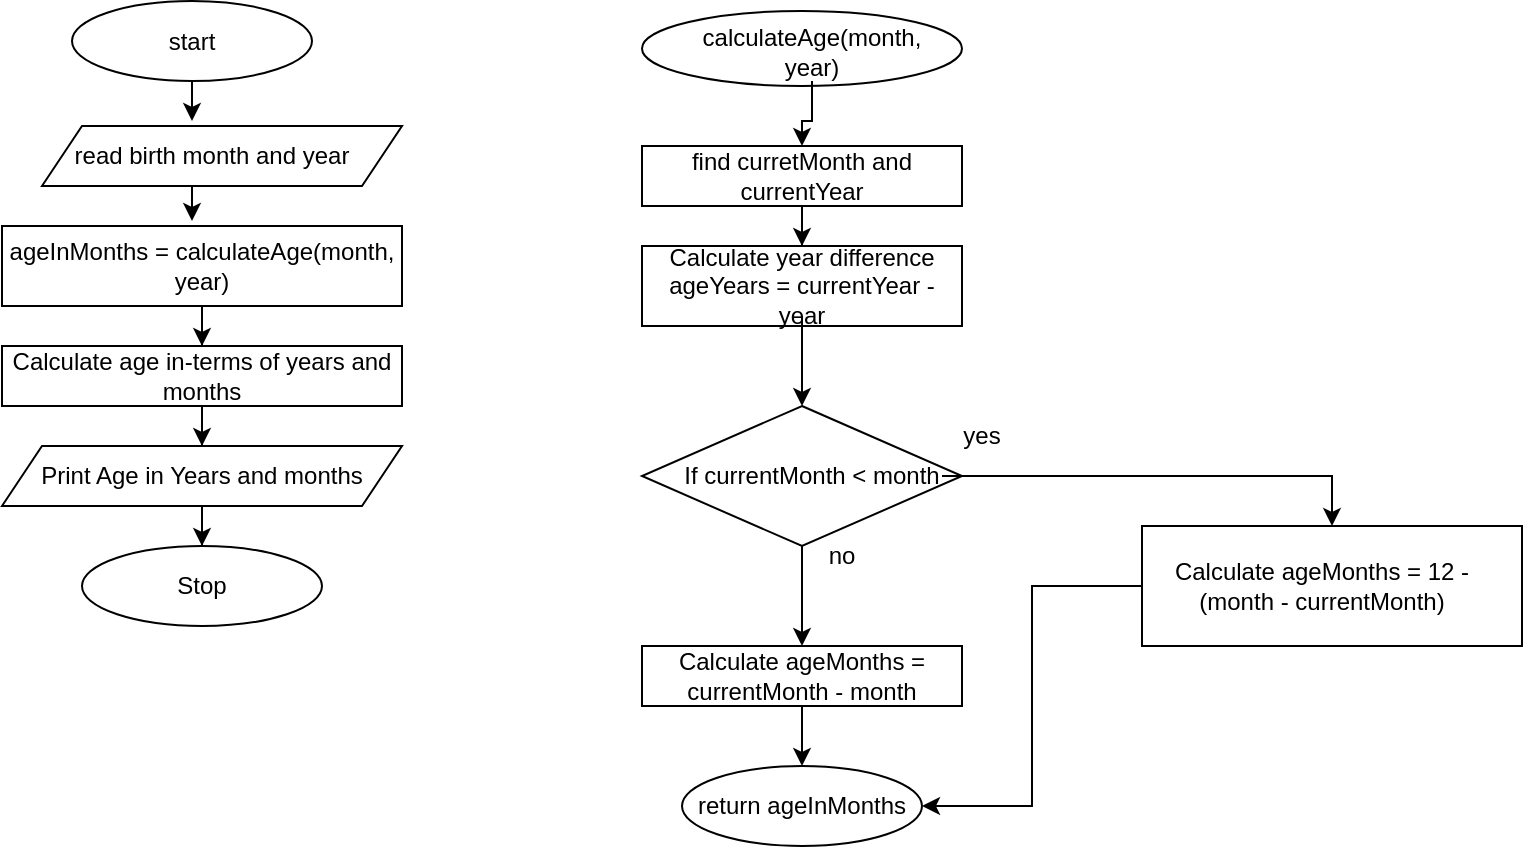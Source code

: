 <mxfile version="21.3.8" type="github">
  <diagram name="Page-1" id="MgAoKnOKzoxOZ9j7WaKY">
    <mxGraphModel dx="507" dy="514" grid="1" gridSize="10" guides="1" tooltips="1" connect="1" arrows="1" fold="1" page="1" pageScale="1" pageWidth="850" pageHeight="1100" math="0" shadow="0">
      <root>
        <mxCell id="0" />
        <mxCell id="1" parent="0" />
        <mxCell id="nP_C0W4jI41Hq3QPvPZp-4" value="" style="edgeStyle=orthogonalEdgeStyle;rounded=0;orthogonalLoop=1;jettySize=auto;html=1;" edge="1" parent="1" source="nP_C0W4jI41Hq3QPvPZp-1">
          <mxGeometry relative="1" as="geometry">
            <mxPoint x="135" y="97.5" as="targetPoint" />
          </mxGeometry>
        </mxCell>
        <mxCell id="nP_C0W4jI41Hq3QPvPZp-1" value="" style="ellipse;whiteSpace=wrap;html=1;" vertex="1" parent="1">
          <mxGeometry x="75" y="37.5" width="120" height="40" as="geometry" />
        </mxCell>
        <mxCell id="nP_C0W4jI41Hq3QPvPZp-2" value="start" style="text;html=1;strokeColor=none;fillColor=none;align=center;verticalAlign=middle;whiteSpace=wrap;rounded=0;" vertex="1" parent="1">
          <mxGeometry x="105" y="42.5" width="60" height="30" as="geometry" />
        </mxCell>
        <mxCell id="nP_C0W4jI41Hq3QPvPZp-7" value="" style="edgeStyle=orthogonalEdgeStyle;rounded=0;orthogonalLoop=1;jettySize=auto;html=1;" edge="1" parent="1">
          <mxGeometry relative="1" as="geometry">
            <mxPoint x="135" y="127.5" as="sourcePoint" />
            <mxPoint x="135" y="147.5" as="targetPoint" />
          </mxGeometry>
        </mxCell>
        <mxCell id="nP_C0W4jI41Hq3QPvPZp-3" value="" style="shape=parallelogram;perimeter=parallelogramPerimeter;whiteSpace=wrap;html=1;fixedSize=1;" vertex="1" parent="1">
          <mxGeometry x="60" y="100" width="180" height="30" as="geometry" />
        </mxCell>
        <mxCell id="nP_C0W4jI41Hq3QPvPZp-5" value="read birth month and year" style="text;html=1;strokeColor=none;fillColor=none;align=center;verticalAlign=middle;whiteSpace=wrap;rounded=0;" vertex="1" parent="1">
          <mxGeometry x="70" y="100" width="150" height="30" as="geometry" />
        </mxCell>
        <mxCell id="nP_C0W4jI41Hq3QPvPZp-6" value="" style="whiteSpace=wrap;html=1;" vertex="1" parent="1">
          <mxGeometry x="40" y="150" width="200" height="40" as="geometry" />
        </mxCell>
        <mxCell id="nP_C0W4jI41Hq3QPvPZp-11" value="" style="edgeStyle=orthogonalEdgeStyle;rounded=0;orthogonalLoop=1;jettySize=auto;html=1;" edge="1" parent="1" source="nP_C0W4jI41Hq3QPvPZp-8" target="nP_C0W4jI41Hq3QPvPZp-10">
          <mxGeometry relative="1" as="geometry" />
        </mxCell>
        <mxCell id="nP_C0W4jI41Hq3QPvPZp-8" value="ageInMonths = calculateAge(month, year)" style="text;html=1;strokeColor=none;fillColor=none;align=center;verticalAlign=middle;whiteSpace=wrap;rounded=0;" vertex="1" parent="1">
          <mxGeometry x="40" y="150" width="200" height="40" as="geometry" />
        </mxCell>
        <mxCell id="nP_C0W4jI41Hq3QPvPZp-10" value="" style="whiteSpace=wrap;html=1;" vertex="1" parent="1">
          <mxGeometry x="40" y="210" width="200" height="30" as="geometry" />
        </mxCell>
        <mxCell id="nP_C0W4jI41Hq3QPvPZp-14" value="" style="edgeStyle=orthogonalEdgeStyle;rounded=0;orthogonalLoop=1;jettySize=auto;html=1;" edge="1" parent="1" source="nP_C0W4jI41Hq3QPvPZp-12" target="nP_C0W4jI41Hq3QPvPZp-13">
          <mxGeometry relative="1" as="geometry" />
        </mxCell>
        <mxCell id="nP_C0W4jI41Hq3QPvPZp-12" value="Calculate age in-terms of years and months" style="text;html=1;strokeColor=none;fillColor=none;align=center;verticalAlign=middle;whiteSpace=wrap;rounded=0;" vertex="1" parent="1">
          <mxGeometry x="40" y="210" width="200" height="30" as="geometry" />
        </mxCell>
        <mxCell id="nP_C0W4jI41Hq3QPvPZp-13" value="" style="shape=parallelogram;perimeter=parallelogramPerimeter;whiteSpace=wrap;html=1;fixedSize=1;" vertex="1" parent="1">
          <mxGeometry x="40" y="260" width="200" height="30" as="geometry" />
        </mxCell>
        <mxCell id="nP_C0W4jI41Hq3QPvPZp-17" value="" style="edgeStyle=orthogonalEdgeStyle;rounded=0;orthogonalLoop=1;jettySize=auto;html=1;" edge="1" parent="1" source="nP_C0W4jI41Hq3QPvPZp-15" target="nP_C0W4jI41Hq3QPvPZp-16">
          <mxGeometry relative="1" as="geometry" />
        </mxCell>
        <mxCell id="nP_C0W4jI41Hq3QPvPZp-15" value="Print Age in Years and months" style="text;html=1;strokeColor=none;fillColor=none;align=center;verticalAlign=middle;whiteSpace=wrap;rounded=0;" vertex="1" parent="1">
          <mxGeometry x="50" y="260" width="180" height="30" as="geometry" />
        </mxCell>
        <mxCell id="nP_C0W4jI41Hq3QPvPZp-16" value="" style="ellipse;whiteSpace=wrap;html=1;" vertex="1" parent="1">
          <mxGeometry x="80" y="310" width="120" height="40" as="geometry" />
        </mxCell>
        <mxCell id="nP_C0W4jI41Hq3QPvPZp-18" value="Stop" style="text;html=1;strokeColor=none;fillColor=none;align=center;verticalAlign=middle;whiteSpace=wrap;rounded=0;" vertex="1" parent="1">
          <mxGeometry x="110" y="315" width="60" height="30" as="geometry" />
        </mxCell>
        <mxCell id="nP_C0W4jI41Hq3QPvPZp-19" value="" style="ellipse;whiteSpace=wrap;html=1;" vertex="1" parent="1">
          <mxGeometry x="360" y="42.5" width="160" height="37.5" as="geometry" />
        </mxCell>
        <mxCell id="nP_C0W4jI41Hq3QPvPZp-20" value="" style="rounded=0;whiteSpace=wrap;html=1;" vertex="1" parent="1">
          <mxGeometry x="360" y="110" width="160" height="30" as="geometry" />
        </mxCell>
        <mxCell id="nP_C0W4jI41Hq3QPvPZp-22" value="" style="edgeStyle=orthogonalEdgeStyle;rounded=0;orthogonalLoop=1;jettySize=auto;html=1;" edge="1" parent="1" source="nP_C0W4jI41Hq3QPvPZp-21" target="nP_C0W4jI41Hq3QPvPZp-20">
          <mxGeometry relative="1" as="geometry" />
        </mxCell>
        <mxCell id="nP_C0W4jI41Hq3QPvPZp-21" value="calculateAge(month, year)" style="text;html=1;strokeColor=none;fillColor=none;align=center;verticalAlign=middle;whiteSpace=wrap;rounded=0;" vertex="1" parent="1">
          <mxGeometry x="380" y="47.5" width="130" height="30" as="geometry" />
        </mxCell>
        <mxCell id="nP_C0W4jI41Hq3QPvPZp-25" value="" style="edgeStyle=orthogonalEdgeStyle;rounded=0;orthogonalLoop=1;jettySize=auto;html=1;" edge="1" parent="1" source="nP_C0W4jI41Hq3QPvPZp-23" target="nP_C0W4jI41Hq3QPvPZp-24">
          <mxGeometry relative="1" as="geometry" />
        </mxCell>
        <mxCell id="nP_C0W4jI41Hq3QPvPZp-23" value="find curretMonth and currentYear" style="text;html=1;strokeColor=none;fillColor=none;align=center;verticalAlign=middle;whiteSpace=wrap;rounded=0;" vertex="1" parent="1">
          <mxGeometry x="360" y="110" width="160" height="30" as="geometry" />
        </mxCell>
        <mxCell id="nP_C0W4jI41Hq3QPvPZp-24" value="" style="whiteSpace=wrap;html=1;" vertex="1" parent="1">
          <mxGeometry x="360" y="160" width="160" height="40" as="geometry" />
        </mxCell>
        <mxCell id="nP_C0W4jI41Hq3QPvPZp-28" value="" style="edgeStyle=orthogonalEdgeStyle;rounded=0;orthogonalLoop=1;jettySize=auto;html=1;" edge="1" parent="1" source="nP_C0W4jI41Hq3QPvPZp-26" target="nP_C0W4jI41Hq3QPvPZp-27">
          <mxGeometry relative="1" as="geometry" />
        </mxCell>
        <mxCell id="nP_C0W4jI41Hq3QPvPZp-26" value="Calculate year difference ageYears = currentYear - year" style="text;html=1;strokeColor=none;fillColor=none;align=center;verticalAlign=middle;whiteSpace=wrap;rounded=0;" vertex="1" parent="1">
          <mxGeometry x="360" y="165" width="160" height="30" as="geometry" />
        </mxCell>
        <mxCell id="nP_C0W4jI41Hq3QPvPZp-33" value="" style="edgeStyle=orthogonalEdgeStyle;rounded=0;orthogonalLoop=1;jettySize=auto;html=1;" edge="1" parent="1" source="nP_C0W4jI41Hq3QPvPZp-27" target="nP_C0W4jI41Hq3QPvPZp-32">
          <mxGeometry relative="1" as="geometry" />
        </mxCell>
        <mxCell id="nP_C0W4jI41Hq3QPvPZp-27" value="" style="rhombus;whiteSpace=wrap;html=1;" vertex="1" parent="1">
          <mxGeometry x="360" y="240" width="160" height="70" as="geometry" />
        </mxCell>
        <mxCell id="nP_C0W4jI41Hq3QPvPZp-45" style="edgeStyle=orthogonalEdgeStyle;rounded=0;orthogonalLoop=1;jettySize=auto;html=1;entryX=0.5;entryY=0;entryDx=0;entryDy=0;" edge="1" parent="1" source="nP_C0W4jI41Hq3QPvPZp-29" target="nP_C0W4jI41Hq3QPvPZp-38">
          <mxGeometry relative="1" as="geometry" />
        </mxCell>
        <mxCell id="nP_C0W4jI41Hq3QPvPZp-29" value="If currentMonth &amp;lt; month" style="text;html=1;strokeColor=none;fillColor=none;align=center;verticalAlign=middle;whiteSpace=wrap;rounded=0;" vertex="1" parent="1">
          <mxGeometry x="380" y="260" width="130" height="30" as="geometry" />
        </mxCell>
        <mxCell id="nP_C0W4jI41Hq3QPvPZp-30" value="yes" style="text;html=1;strokeColor=none;fillColor=none;align=center;verticalAlign=middle;whiteSpace=wrap;rounded=0;" vertex="1" parent="1">
          <mxGeometry x="500" y="240" width="60" height="30" as="geometry" />
        </mxCell>
        <mxCell id="nP_C0W4jI41Hq3QPvPZp-31" value="no" style="text;html=1;strokeColor=none;fillColor=none;align=center;verticalAlign=middle;whiteSpace=wrap;rounded=0;" vertex="1" parent="1">
          <mxGeometry x="430" y="300" width="60" height="30" as="geometry" />
        </mxCell>
        <mxCell id="nP_C0W4jI41Hq3QPvPZp-32" value="" style="whiteSpace=wrap;html=1;" vertex="1" parent="1">
          <mxGeometry x="360" y="360" width="160" height="30" as="geometry" />
        </mxCell>
        <mxCell id="nP_C0W4jI41Hq3QPvPZp-36" value="" style="edgeStyle=orthogonalEdgeStyle;rounded=0;orthogonalLoop=1;jettySize=auto;html=1;" edge="1" parent="1" source="nP_C0W4jI41Hq3QPvPZp-34" target="nP_C0W4jI41Hq3QPvPZp-35">
          <mxGeometry relative="1" as="geometry" />
        </mxCell>
        <mxCell id="nP_C0W4jI41Hq3QPvPZp-34" value="Calculate ageMonths = currentMonth - month" style="text;html=1;strokeColor=none;fillColor=none;align=center;verticalAlign=middle;whiteSpace=wrap;rounded=0;" vertex="1" parent="1">
          <mxGeometry x="360" y="360" width="160" height="30" as="geometry" />
        </mxCell>
        <mxCell id="nP_C0W4jI41Hq3QPvPZp-35" value="" style="ellipse;whiteSpace=wrap;html=1;" vertex="1" parent="1">
          <mxGeometry x="380" y="420" width="120" height="40" as="geometry" />
        </mxCell>
        <mxCell id="nP_C0W4jI41Hq3QPvPZp-37" value="return ageInMonths" style="text;html=1;strokeColor=none;fillColor=none;align=center;verticalAlign=middle;whiteSpace=wrap;rounded=0;" vertex="1" parent="1">
          <mxGeometry x="380" y="425" width="120" height="30" as="geometry" />
        </mxCell>
        <mxCell id="nP_C0W4jI41Hq3QPvPZp-44" style="edgeStyle=orthogonalEdgeStyle;rounded=0;orthogonalLoop=1;jettySize=auto;html=1;entryX=1;entryY=0.5;entryDx=0;entryDy=0;" edge="1" parent="1" source="nP_C0W4jI41Hq3QPvPZp-38" target="nP_C0W4jI41Hq3QPvPZp-37">
          <mxGeometry relative="1" as="geometry" />
        </mxCell>
        <mxCell id="nP_C0W4jI41Hq3QPvPZp-38" value="" style="whiteSpace=wrap;html=1;" vertex="1" parent="1">
          <mxGeometry x="610" y="300" width="190" height="60" as="geometry" />
        </mxCell>
        <mxCell id="nP_C0W4jI41Hq3QPvPZp-40" value="Calculate ageMonths = 12 - (month - currentMonth)" style="text;html=1;strokeColor=none;fillColor=none;align=center;verticalAlign=middle;whiteSpace=wrap;rounded=0;" vertex="1" parent="1">
          <mxGeometry x="610" y="315" width="180" height="30" as="geometry" />
        </mxCell>
      </root>
    </mxGraphModel>
  </diagram>
</mxfile>
